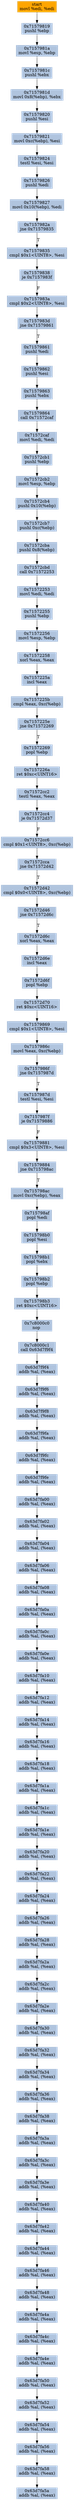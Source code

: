 digraph G {
node[shape=rectangle,style=filled,fillcolor=lightsteelblue,color=lightsteelblue]
bgcolor="transparent"
a0x71579817movl_edi_edi[label="start\nmovl %edi, %edi",color="lightgrey",fillcolor="orange"];
a0x71579819pushl_ebp[label="0x71579819\npushl %ebp"];
a0x7157981amovl_esp_ebp[label="0x7157981a\nmovl %esp, %ebp"];
a0x7157981cpushl_ebx[label="0x7157981c\npushl %ebx"];
a0x7157981dmovl_0x8ebp__ebx[label="0x7157981d\nmovl 0x8(%ebp), %ebx"];
a0x71579820pushl_esi[label="0x71579820\npushl %esi"];
a0x71579821movl_0xcebp__esi[label="0x71579821\nmovl 0xc(%ebp), %esi"];
a0x71579824testl_esi_esi[label="0x71579824\ntestl %esi, %esi"];
a0x71579826pushl_edi[label="0x71579826\npushl %edi"];
a0x71579827movl_0x10ebp__edi[label="0x71579827\nmovl 0x10(%ebp), %edi"];
a0x7157982ajne_0x71579835[label="0x7157982a\njne 0x71579835"];
a0x71579835cmpl_0x1UINT8_esi[label="0x71579835\ncmpl $0x1<UINT8>, %esi"];
a0x71579838je_0x7157983f[label="0x71579838\nje 0x7157983f"];
a0x7157983acmpl_0x2UINT8_esi[label="0x7157983a\ncmpl $0x2<UINT8>, %esi"];
a0x7157983djne_0x71579861[label="0x7157983d\njne 0x71579861"];
a0x71579861pushl_edi[label="0x71579861\npushl %edi"];
a0x71579862pushl_esi[label="0x71579862\npushl %esi"];
a0x71579863pushl_ebx[label="0x71579863\npushl %ebx"];
a0x71579864call_0x71572caf[label="0x71579864\ncall 0x71572caf"];
a0x71572cafmovl_edi_edi[label="0x71572caf\nmovl %edi, %edi"];
a0x71572cb1pushl_ebp[label="0x71572cb1\npushl %ebp"];
a0x71572cb2movl_esp_ebp[label="0x71572cb2\nmovl %esp, %ebp"];
a0x71572cb4pushl_0x10ebp_[label="0x71572cb4\npushl 0x10(%ebp)"];
a0x71572cb7pushl_0xcebp_[label="0x71572cb7\npushl 0xc(%ebp)"];
a0x71572cbapushl_0x8ebp_[label="0x71572cba\npushl 0x8(%ebp)"];
a0x71572cbdcall_0x71572253[label="0x71572cbd\ncall 0x71572253"];
a0x71572253movl_edi_edi[label="0x71572253\nmovl %edi, %edi"];
a0x71572255pushl_ebp[label="0x71572255\npushl %ebp"];
a0x71572256movl_esp_ebp[label="0x71572256\nmovl %esp, %ebp"];
a0x71572258xorl_eax_eax[label="0x71572258\nxorl %eax, %eax"];
a0x7157225aincl_eax[label="0x7157225a\nincl %eax"];
a0x7157225bcmpl_eax_0xcebp_[label="0x7157225b\ncmpl %eax, 0xc(%ebp)"];
a0x7157225ejne_0x71572269[label="0x7157225e\njne 0x71572269"];
a0x71572269popl_ebp[label="0x71572269\npopl %ebp"];
a0x7157226aret_0xcUINT16[label="0x7157226a\nret $0xc<UINT16>"];
a0x71572cc2testl_eax_eax[label="0x71572cc2\ntestl %eax, %eax"];
a0x71572cc4je_0x71572d37[label="0x71572cc4\nje 0x71572d37"];
a0x71572cc6cmpl_0x1UINT8_0xcebp_[label="0x71572cc6\ncmpl $0x1<UINT8>, 0xc(%ebp)"];
a0x71572ccajne_0x71572d42[label="0x71572cca\njne 0x71572d42"];
a0x71572d42cmpl_0x0UINT8_0xcebp_[label="0x71572d42\ncmpl $0x0<UINT8>, 0xc(%ebp)"];
a0x71572d46jne_0x71572d6c[label="0x71572d46\njne 0x71572d6c"];
a0x71572d6cxorl_eax_eax[label="0x71572d6c\nxorl %eax, %eax"];
a0x71572d6eincl_eax[label="0x71572d6e\nincl %eax"];
a0x71572d6fpopl_ebp[label="0x71572d6f\npopl %ebp"];
a0x71572d70ret_0xcUINT16[label="0x71572d70\nret $0xc<UINT16>"];
a0x71579869cmpl_0x1UINT8_esi[label="0x71579869\ncmpl $0x1<UINT8>, %esi"];
a0x7157986cmovl_eax_0xcebp_[label="0x7157986c\nmovl %eax, 0xc(%ebp)"];
a0x7157986fjne_0x7157987d[label="0x7157986f\njne 0x7157987d"];
a0x7157987dtestl_esi_esi[label="0x7157987d\ntestl %esi, %esi"];
a0x7157987fje_0x71579886[label="0x7157987f\nje 0x71579886"];
a0x71579881cmpl_0x3UINT8_esi[label="0x71579881\ncmpl $0x3<UINT8>, %esi"];
a0x71579884jne_0x715798ac[label="0x71579884\njne 0x715798ac"];
a0x715798acmovl_0xcebp__eax[label="0x715798ac\nmovl 0xc(%ebp), %eax"];
a0x715798afpopl_edi[label="0x715798af\npopl %edi"];
a0x715798b0popl_esi[label="0x715798b0\npopl %esi"];
a0x715798b1popl_ebx[label="0x715798b1\npopl %ebx"];
a0x715798b2popl_ebp[label="0x715798b2\npopl %ebp"];
a0x715798b3ret_0xcUINT16[label="0x715798b3\nret $0xc<UINT16>"];
a0x7c8000c0nop_[label="0x7c8000c0\nnop "];
a0x7c8000c1call_0x63d7f9f4[label="0x7c8000c1\ncall 0x63d7f9f4"];
a0x63d7f9f4addb_al_eax_[label="0x63d7f9f4\naddb %al, (%eax)"];
a0x63d7f9f6addb_al_eax_[label="0x63d7f9f6\naddb %al, (%eax)"];
a0x63d7f9f8addb_al_eax_[label="0x63d7f9f8\naddb %al, (%eax)"];
a0x63d7f9faaddb_al_eax_[label="0x63d7f9fa\naddb %al, (%eax)"];
a0x63d7f9fcaddb_al_eax_[label="0x63d7f9fc\naddb %al, (%eax)"];
a0x63d7f9feaddb_al_eax_[label="0x63d7f9fe\naddb %al, (%eax)"];
a0x63d7fa00addb_al_eax_[label="0x63d7fa00\naddb %al, (%eax)"];
a0x63d7fa02addb_al_eax_[label="0x63d7fa02\naddb %al, (%eax)"];
a0x63d7fa04addb_al_eax_[label="0x63d7fa04\naddb %al, (%eax)"];
a0x63d7fa06addb_al_eax_[label="0x63d7fa06\naddb %al, (%eax)"];
a0x63d7fa08addb_al_eax_[label="0x63d7fa08\naddb %al, (%eax)"];
a0x63d7fa0aaddb_al_eax_[label="0x63d7fa0a\naddb %al, (%eax)"];
a0x63d7fa0caddb_al_eax_[label="0x63d7fa0c\naddb %al, (%eax)"];
a0x63d7fa0eaddb_al_eax_[label="0x63d7fa0e\naddb %al, (%eax)"];
a0x63d7fa10addb_al_eax_[label="0x63d7fa10\naddb %al, (%eax)"];
a0x63d7fa12addb_al_eax_[label="0x63d7fa12\naddb %al, (%eax)"];
a0x63d7fa14addb_al_eax_[label="0x63d7fa14\naddb %al, (%eax)"];
a0x63d7fa16addb_al_eax_[label="0x63d7fa16\naddb %al, (%eax)"];
a0x63d7fa18addb_al_eax_[label="0x63d7fa18\naddb %al, (%eax)"];
a0x63d7fa1aaddb_al_eax_[label="0x63d7fa1a\naddb %al, (%eax)"];
a0x63d7fa1caddb_al_eax_[label="0x63d7fa1c\naddb %al, (%eax)"];
a0x63d7fa1eaddb_al_eax_[label="0x63d7fa1e\naddb %al, (%eax)"];
a0x63d7fa20addb_al_eax_[label="0x63d7fa20\naddb %al, (%eax)"];
a0x63d7fa22addb_al_eax_[label="0x63d7fa22\naddb %al, (%eax)"];
a0x63d7fa24addb_al_eax_[label="0x63d7fa24\naddb %al, (%eax)"];
a0x63d7fa26addb_al_eax_[label="0x63d7fa26\naddb %al, (%eax)"];
a0x63d7fa28addb_al_eax_[label="0x63d7fa28\naddb %al, (%eax)"];
a0x63d7fa2aaddb_al_eax_[label="0x63d7fa2a\naddb %al, (%eax)"];
a0x63d7fa2caddb_al_eax_[label="0x63d7fa2c\naddb %al, (%eax)"];
a0x63d7fa2eaddb_al_eax_[label="0x63d7fa2e\naddb %al, (%eax)"];
a0x63d7fa30addb_al_eax_[label="0x63d7fa30\naddb %al, (%eax)"];
a0x63d7fa32addb_al_eax_[label="0x63d7fa32\naddb %al, (%eax)"];
a0x63d7fa34addb_al_eax_[label="0x63d7fa34\naddb %al, (%eax)"];
a0x63d7fa36addb_al_eax_[label="0x63d7fa36\naddb %al, (%eax)"];
a0x63d7fa38addb_al_eax_[label="0x63d7fa38\naddb %al, (%eax)"];
a0x63d7fa3aaddb_al_eax_[label="0x63d7fa3a\naddb %al, (%eax)"];
a0x63d7fa3caddb_al_eax_[label="0x63d7fa3c\naddb %al, (%eax)"];
a0x63d7fa3eaddb_al_eax_[label="0x63d7fa3e\naddb %al, (%eax)"];
a0x63d7fa40addb_al_eax_[label="0x63d7fa40\naddb %al, (%eax)"];
a0x63d7fa42addb_al_eax_[label="0x63d7fa42\naddb %al, (%eax)"];
a0x63d7fa44addb_al_eax_[label="0x63d7fa44\naddb %al, (%eax)"];
a0x63d7fa46addb_al_eax_[label="0x63d7fa46\naddb %al, (%eax)"];
a0x63d7fa48addb_al_eax_[label="0x63d7fa48\naddb %al, (%eax)"];
a0x63d7fa4aaddb_al_eax_[label="0x63d7fa4a\naddb %al, (%eax)"];
a0x63d7fa4caddb_al_eax_[label="0x63d7fa4c\naddb %al, (%eax)"];
a0x63d7fa4eaddb_al_eax_[label="0x63d7fa4e\naddb %al, (%eax)"];
a0x63d7fa50addb_al_eax_[label="0x63d7fa50\naddb %al, (%eax)"];
a0x63d7fa52addb_al_eax_[label="0x63d7fa52\naddb %al, (%eax)"];
a0x63d7fa54addb_al_eax_[label="0x63d7fa54\naddb %al, (%eax)"];
a0x63d7fa56addb_al_eax_[label="0x63d7fa56\naddb %al, (%eax)"];
a0x63d7fa58addb_al_eax_[label="0x63d7fa58\naddb %al, (%eax)"];
a0x63d7fa5aaddb_al_eax_[label="0x63d7fa5a\naddb %al, (%eax)"];
a0x71579817movl_edi_edi -> a0x71579819pushl_ebp [color="#000000"];
a0x71579819pushl_ebp -> a0x7157981amovl_esp_ebp [color="#000000"];
a0x7157981amovl_esp_ebp -> a0x7157981cpushl_ebx [color="#000000"];
a0x7157981cpushl_ebx -> a0x7157981dmovl_0x8ebp__ebx [color="#000000"];
a0x7157981dmovl_0x8ebp__ebx -> a0x71579820pushl_esi [color="#000000"];
a0x71579820pushl_esi -> a0x71579821movl_0xcebp__esi [color="#000000"];
a0x71579821movl_0xcebp__esi -> a0x71579824testl_esi_esi [color="#000000"];
a0x71579824testl_esi_esi -> a0x71579826pushl_edi [color="#000000"];
a0x71579826pushl_edi -> a0x71579827movl_0x10ebp__edi [color="#000000"];
a0x71579827movl_0x10ebp__edi -> a0x7157982ajne_0x71579835 [color="#000000"];
a0x7157982ajne_0x71579835 -> a0x71579835cmpl_0x1UINT8_esi [color="#000000",label="T"];
a0x71579835cmpl_0x1UINT8_esi -> a0x71579838je_0x7157983f [color="#000000"];
a0x71579838je_0x7157983f -> a0x7157983acmpl_0x2UINT8_esi [color="#000000",label="F"];
a0x7157983acmpl_0x2UINT8_esi -> a0x7157983djne_0x71579861 [color="#000000"];
a0x7157983djne_0x71579861 -> a0x71579861pushl_edi [color="#000000",label="T"];
a0x71579861pushl_edi -> a0x71579862pushl_esi [color="#000000"];
a0x71579862pushl_esi -> a0x71579863pushl_ebx [color="#000000"];
a0x71579863pushl_ebx -> a0x71579864call_0x71572caf [color="#000000"];
a0x71579864call_0x71572caf -> a0x71572cafmovl_edi_edi [color="#000000"];
a0x71572cafmovl_edi_edi -> a0x71572cb1pushl_ebp [color="#000000"];
a0x71572cb1pushl_ebp -> a0x71572cb2movl_esp_ebp [color="#000000"];
a0x71572cb2movl_esp_ebp -> a0x71572cb4pushl_0x10ebp_ [color="#000000"];
a0x71572cb4pushl_0x10ebp_ -> a0x71572cb7pushl_0xcebp_ [color="#000000"];
a0x71572cb7pushl_0xcebp_ -> a0x71572cbapushl_0x8ebp_ [color="#000000"];
a0x71572cbapushl_0x8ebp_ -> a0x71572cbdcall_0x71572253 [color="#000000"];
a0x71572cbdcall_0x71572253 -> a0x71572253movl_edi_edi [color="#000000"];
a0x71572253movl_edi_edi -> a0x71572255pushl_ebp [color="#000000"];
a0x71572255pushl_ebp -> a0x71572256movl_esp_ebp [color="#000000"];
a0x71572256movl_esp_ebp -> a0x71572258xorl_eax_eax [color="#000000"];
a0x71572258xorl_eax_eax -> a0x7157225aincl_eax [color="#000000"];
a0x7157225aincl_eax -> a0x7157225bcmpl_eax_0xcebp_ [color="#000000"];
a0x7157225bcmpl_eax_0xcebp_ -> a0x7157225ejne_0x71572269 [color="#000000"];
a0x7157225ejne_0x71572269 -> a0x71572269popl_ebp [color="#000000",label="T"];
a0x71572269popl_ebp -> a0x7157226aret_0xcUINT16 [color="#000000"];
a0x7157226aret_0xcUINT16 -> a0x71572cc2testl_eax_eax [color="#000000"];
a0x71572cc2testl_eax_eax -> a0x71572cc4je_0x71572d37 [color="#000000"];
a0x71572cc4je_0x71572d37 -> a0x71572cc6cmpl_0x1UINT8_0xcebp_ [color="#000000",label="F"];
a0x71572cc6cmpl_0x1UINT8_0xcebp_ -> a0x71572ccajne_0x71572d42 [color="#000000"];
a0x71572ccajne_0x71572d42 -> a0x71572d42cmpl_0x0UINT8_0xcebp_ [color="#000000",label="T"];
a0x71572d42cmpl_0x0UINT8_0xcebp_ -> a0x71572d46jne_0x71572d6c [color="#000000"];
a0x71572d46jne_0x71572d6c -> a0x71572d6cxorl_eax_eax [color="#000000",label="T"];
a0x71572d6cxorl_eax_eax -> a0x71572d6eincl_eax [color="#000000"];
a0x71572d6eincl_eax -> a0x71572d6fpopl_ebp [color="#000000"];
a0x71572d6fpopl_ebp -> a0x71572d70ret_0xcUINT16 [color="#000000"];
a0x71572d70ret_0xcUINT16 -> a0x71579869cmpl_0x1UINT8_esi [color="#000000"];
a0x71579869cmpl_0x1UINT8_esi -> a0x7157986cmovl_eax_0xcebp_ [color="#000000"];
a0x7157986cmovl_eax_0xcebp_ -> a0x7157986fjne_0x7157987d [color="#000000"];
a0x7157986fjne_0x7157987d -> a0x7157987dtestl_esi_esi [color="#000000",label="T"];
a0x7157987dtestl_esi_esi -> a0x7157987fje_0x71579886 [color="#000000"];
a0x7157987fje_0x71579886 -> a0x71579881cmpl_0x3UINT8_esi [color="#000000",label="F"];
a0x71579881cmpl_0x3UINT8_esi -> a0x71579884jne_0x715798ac [color="#000000"];
a0x71579884jne_0x715798ac -> a0x715798acmovl_0xcebp__eax [color="#000000",label="T"];
a0x715798acmovl_0xcebp__eax -> a0x715798afpopl_edi [color="#000000"];
a0x715798afpopl_edi -> a0x715798b0popl_esi [color="#000000"];
a0x715798b0popl_esi -> a0x715798b1popl_ebx [color="#000000"];
a0x715798b1popl_ebx -> a0x715798b2popl_ebp [color="#000000"];
a0x715798b2popl_ebp -> a0x715798b3ret_0xcUINT16 [color="#000000"];
a0x715798b3ret_0xcUINT16 -> a0x7c8000c0nop_ [color="#000000"];
a0x7c8000c0nop_ -> a0x7c8000c1call_0x63d7f9f4 [color="#000000"];
a0x7c8000c1call_0x63d7f9f4 -> a0x63d7f9f4addb_al_eax_ [color="#000000"];
a0x63d7f9f4addb_al_eax_ -> a0x63d7f9f6addb_al_eax_ [color="#000000"];
a0x63d7f9f6addb_al_eax_ -> a0x63d7f9f8addb_al_eax_ [color="#000000"];
a0x63d7f9f8addb_al_eax_ -> a0x63d7f9faaddb_al_eax_ [color="#000000"];
a0x63d7f9faaddb_al_eax_ -> a0x63d7f9fcaddb_al_eax_ [color="#000000"];
a0x63d7f9fcaddb_al_eax_ -> a0x63d7f9feaddb_al_eax_ [color="#000000"];
a0x63d7f9feaddb_al_eax_ -> a0x63d7fa00addb_al_eax_ [color="#000000"];
a0x63d7fa00addb_al_eax_ -> a0x63d7fa02addb_al_eax_ [color="#000000"];
a0x63d7fa02addb_al_eax_ -> a0x63d7fa04addb_al_eax_ [color="#000000"];
a0x63d7fa04addb_al_eax_ -> a0x63d7fa06addb_al_eax_ [color="#000000"];
a0x63d7fa06addb_al_eax_ -> a0x63d7fa08addb_al_eax_ [color="#000000"];
a0x63d7fa08addb_al_eax_ -> a0x63d7fa0aaddb_al_eax_ [color="#000000"];
a0x63d7fa0aaddb_al_eax_ -> a0x63d7fa0caddb_al_eax_ [color="#000000"];
a0x63d7fa0caddb_al_eax_ -> a0x63d7fa0eaddb_al_eax_ [color="#000000"];
a0x63d7fa0eaddb_al_eax_ -> a0x63d7fa10addb_al_eax_ [color="#000000"];
a0x63d7fa10addb_al_eax_ -> a0x63d7fa12addb_al_eax_ [color="#000000"];
a0x63d7fa12addb_al_eax_ -> a0x63d7fa14addb_al_eax_ [color="#000000"];
a0x63d7fa14addb_al_eax_ -> a0x63d7fa16addb_al_eax_ [color="#000000"];
a0x63d7fa16addb_al_eax_ -> a0x63d7fa18addb_al_eax_ [color="#000000"];
a0x63d7fa18addb_al_eax_ -> a0x63d7fa1aaddb_al_eax_ [color="#000000"];
a0x63d7fa1aaddb_al_eax_ -> a0x63d7fa1caddb_al_eax_ [color="#000000"];
a0x63d7fa1caddb_al_eax_ -> a0x63d7fa1eaddb_al_eax_ [color="#000000"];
a0x63d7fa1eaddb_al_eax_ -> a0x63d7fa20addb_al_eax_ [color="#000000"];
a0x63d7fa20addb_al_eax_ -> a0x63d7fa22addb_al_eax_ [color="#000000"];
a0x63d7fa22addb_al_eax_ -> a0x63d7fa24addb_al_eax_ [color="#000000"];
a0x63d7fa24addb_al_eax_ -> a0x63d7fa26addb_al_eax_ [color="#000000"];
a0x63d7fa26addb_al_eax_ -> a0x63d7fa28addb_al_eax_ [color="#000000"];
a0x63d7fa28addb_al_eax_ -> a0x63d7fa2aaddb_al_eax_ [color="#000000"];
a0x63d7fa2aaddb_al_eax_ -> a0x63d7fa2caddb_al_eax_ [color="#000000"];
a0x63d7fa2caddb_al_eax_ -> a0x63d7fa2eaddb_al_eax_ [color="#000000"];
a0x63d7fa2eaddb_al_eax_ -> a0x63d7fa30addb_al_eax_ [color="#000000"];
a0x63d7fa30addb_al_eax_ -> a0x63d7fa32addb_al_eax_ [color="#000000"];
a0x63d7fa32addb_al_eax_ -> a0x63d7fa34addb_al_eax_ [color="#000000"];
a0x63d7fa34addb_al_eax_ -> a0x63d7fa36addb_al_eax_ [color="#000000"];
a0x63d7fa36addb_al_eax_ -> a0x63d7fa38addb_al_eax_ [color="#000000"];
a0x63d7fa38addb_al_eax_ -> a0x63d7fa3aaddb_al_eax_ [color="#000000"];
a0x63d7fa3aaddb_al_eax_ -> a0x63d7fa3caddb_al_eax_ [color="#000000"];
a0x63d7fa3caddb_al_eax_ -> a0x63d7fa3eaddb_al_eax_ [color="#000000"];
a0x63d7fa3eaddb_al_eax_ -> a0x63d7fa40addb_al_eax_ [color="#000000"];
a0x63d7fa40addb_al_eax_ -> a0x63d7fa42addb_al_eax_ [color="#000000"];
a0x63d7fa42addb_al_eax_ -> a0x63d7fa44addb_al_eax_ [color="#000000"];
a0x63d7fa44addb_al_eax_ -> a0x63d7fa46addb_al_eax_ [color="#000000"];
a0x63d7fa46addb_al_eax_ -> a0x63d7fa48addb_al_eax_ [color="#000000"];
a0x63d7fa48addb_al_eax_ -> a0x63d7fa4aaddb_al_eax_ [color="#000000"];
a0x63d7fa4aaddb_al_eax_ -> a0x63d7fa4caddb_al_eax_ [color="#000000"];
a0x63d7fa4caddb_al_eax_ -> a0x63d7fa4eaddb_al_eax_ [color="#000000"];
a0x63d7fa4eaddb_al_eax_ -> a0x63d7fa50addb_al_eax_ [color="#000000"];
a0x63d7fa50addb_al_eax_ -> a0x63d7fa52addb_al_eax_ [color="#000000"];
a0x63d7fa52addb_al_eax_ -> a0x63d7fa54addb_al_eax_ [color="#000000"];
a0x63d7fa54addb_al_eax_ -> a0x63d7fa56addb_al_eax_ [color="#000000"];
a0x63d7fa56addb_al_eax_ -> a0x63d7fa58addb_al_eax_ [color="#000000"];
a0x63d7fa58addb_al_eax_ -> a0x63d7fa5aaddb_al_eax_ [color="#000000"];
}
